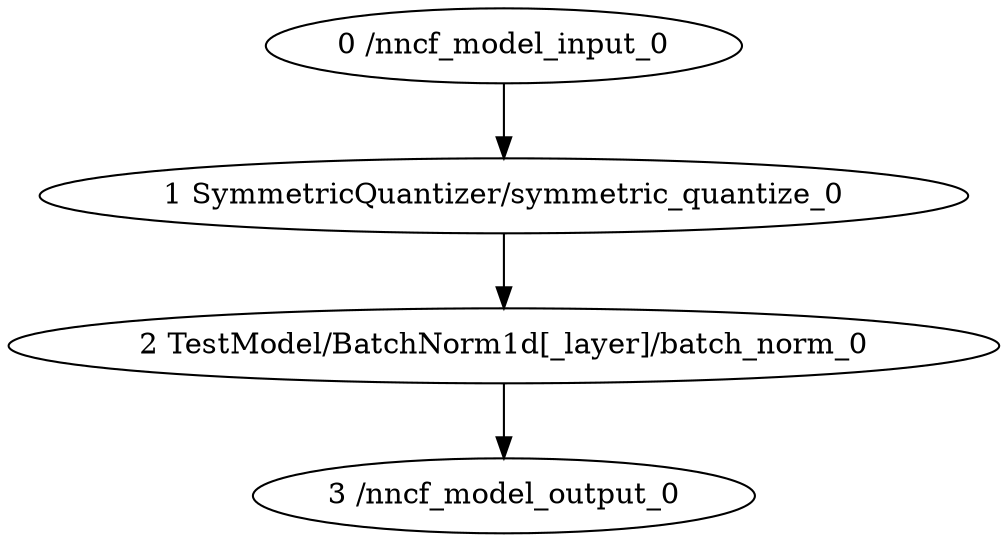 strict digraph  {
"0 /nncf_model_input_0" [id=0, type=nncf_model_input];
"1 SymmetricQuantizer/symmetric_quantize_0" [id=1, type=symmetric_quantize];
"2 TestModel/BatchNorm1d[_layer]/batch_norm_0" [id=2, type=batch_norm];
"3 /nncf_model_output_0" [id=3, type=nncf_model_output];
"0 /nncf_model_input_0" -> "1 SymmetricQuantizer/symmetric_quantize_0";
"1 SymmetricQuantizer/symmetric_quantize_0" -> "2 TestModel/BatchNorm1d[_layer]/batch_norm_0";
"2 TestModel/BatchNorm1d[_layer]/batch_norm_0" -> "3 /nncf_model_output_0";
}
